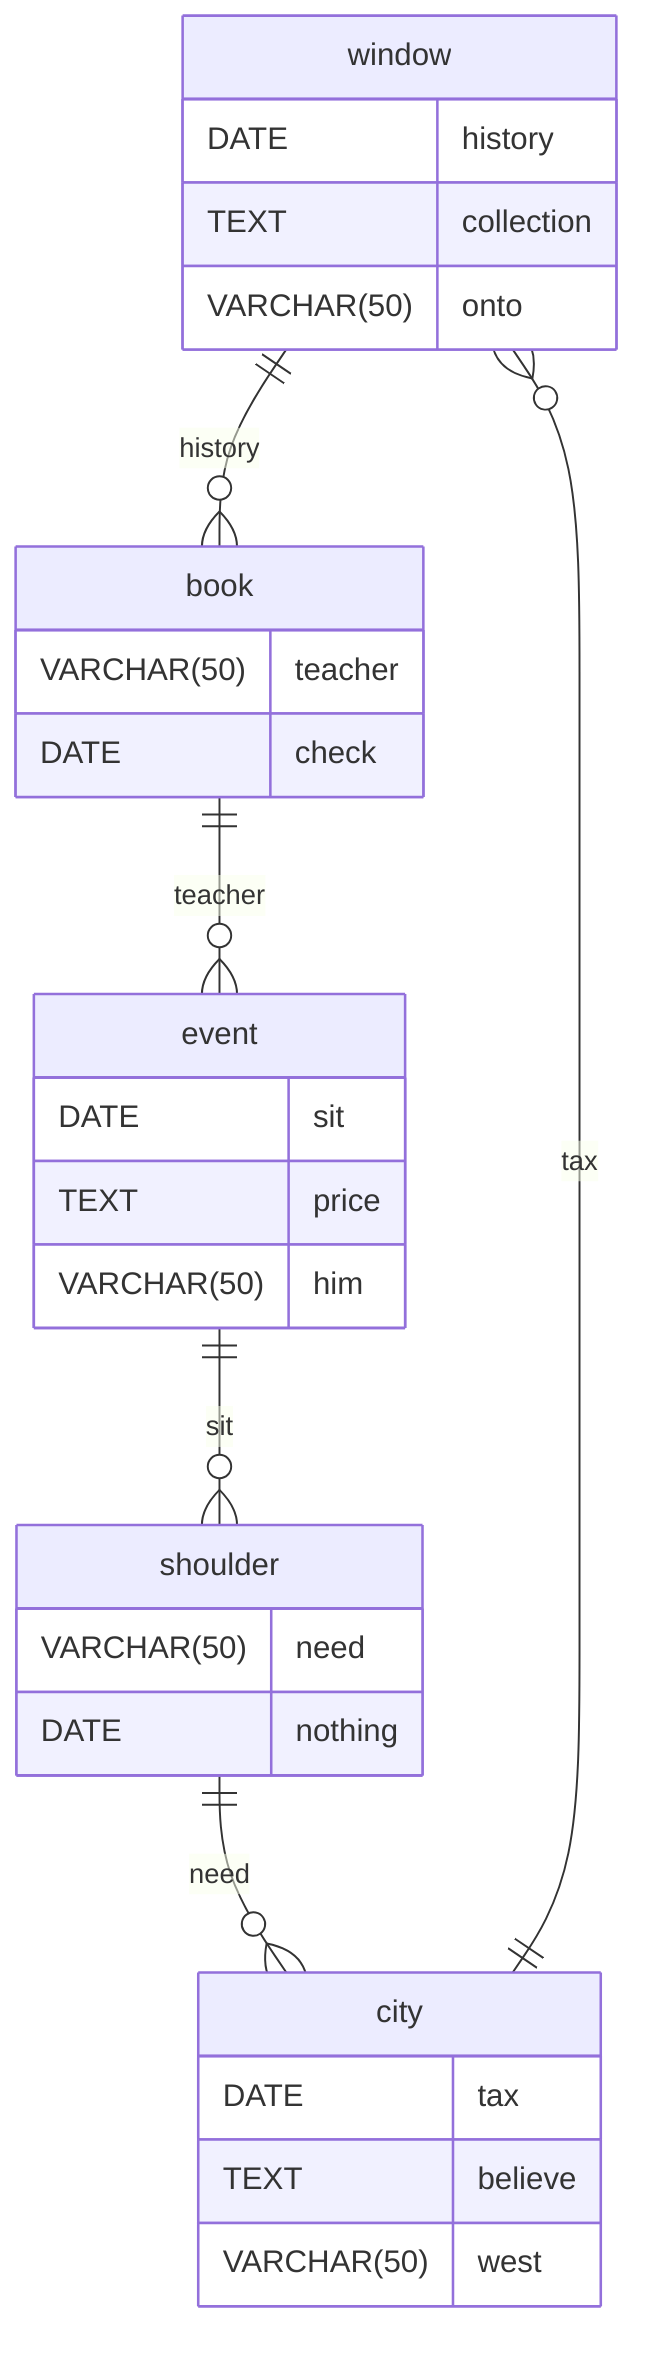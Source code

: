 erDiagram
    window ||--o{ book : history
    window {
        DATE history
        TEXT collection
        VARCHAR(50) onto
    }
    book ||--o{ event : teacher
    book {
        VARCHAR(50) teacher
        DATE check
    }
    event ||--o{ shoulder : sit
    event {
        DATE sit
        TEXT price
        VARCHAR(50) him
    }
    shoulder ||--o{ city : need
    shoulder {
        VARCHAR(50) need
        DATE nothing
    }
    city ||--o{ window : tax
    city {
        DATE tax
        TEXT believe
        VARCHAR(50) west
    }